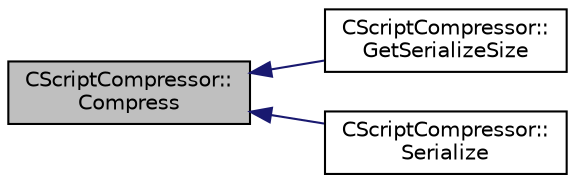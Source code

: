 digraph "CScriptCompressor::Compress"
{
  edge [fontname="Helvetica",fontsize="10",labelfontname="Helvetica",labelfontsize="10"];
  node [fontname="Helvetica",fontsize="10",shape=record];
  rankdir="LR";
  Node15 [label="CScriptCompressor::\lCompress",height=0.2,width=0.4,color="black", fillcolor="grey75", style="filled", fontcolor="black"];
  Node15 -> Node16 [dir="back",color="midnightblue",fontsize="10",style="solid",fontname="Helvetica"];
  Node16 [label="CScriptCompressor::\lGetSerializeSize",height=0.2,width=0.4,color="black", fillcolor="white", style="filled",URL="$class_c_script_compressor.html#afd6f2bea6c0ba2d34f770997e96bc23d"];
  Node15 -> Node17 [dir="back",color="midnightblue",fontsize="10",style="solid",fontname="Helvetica"];
  Node17 [label="CScriptCompressor::\lSerialize",height=0.2,width=0.4,color="black", fillcolor="white", style="filled",URL="$class_c_script_compressor.html#a5702b644df500ddd11c56d0490e8be44"];
}
